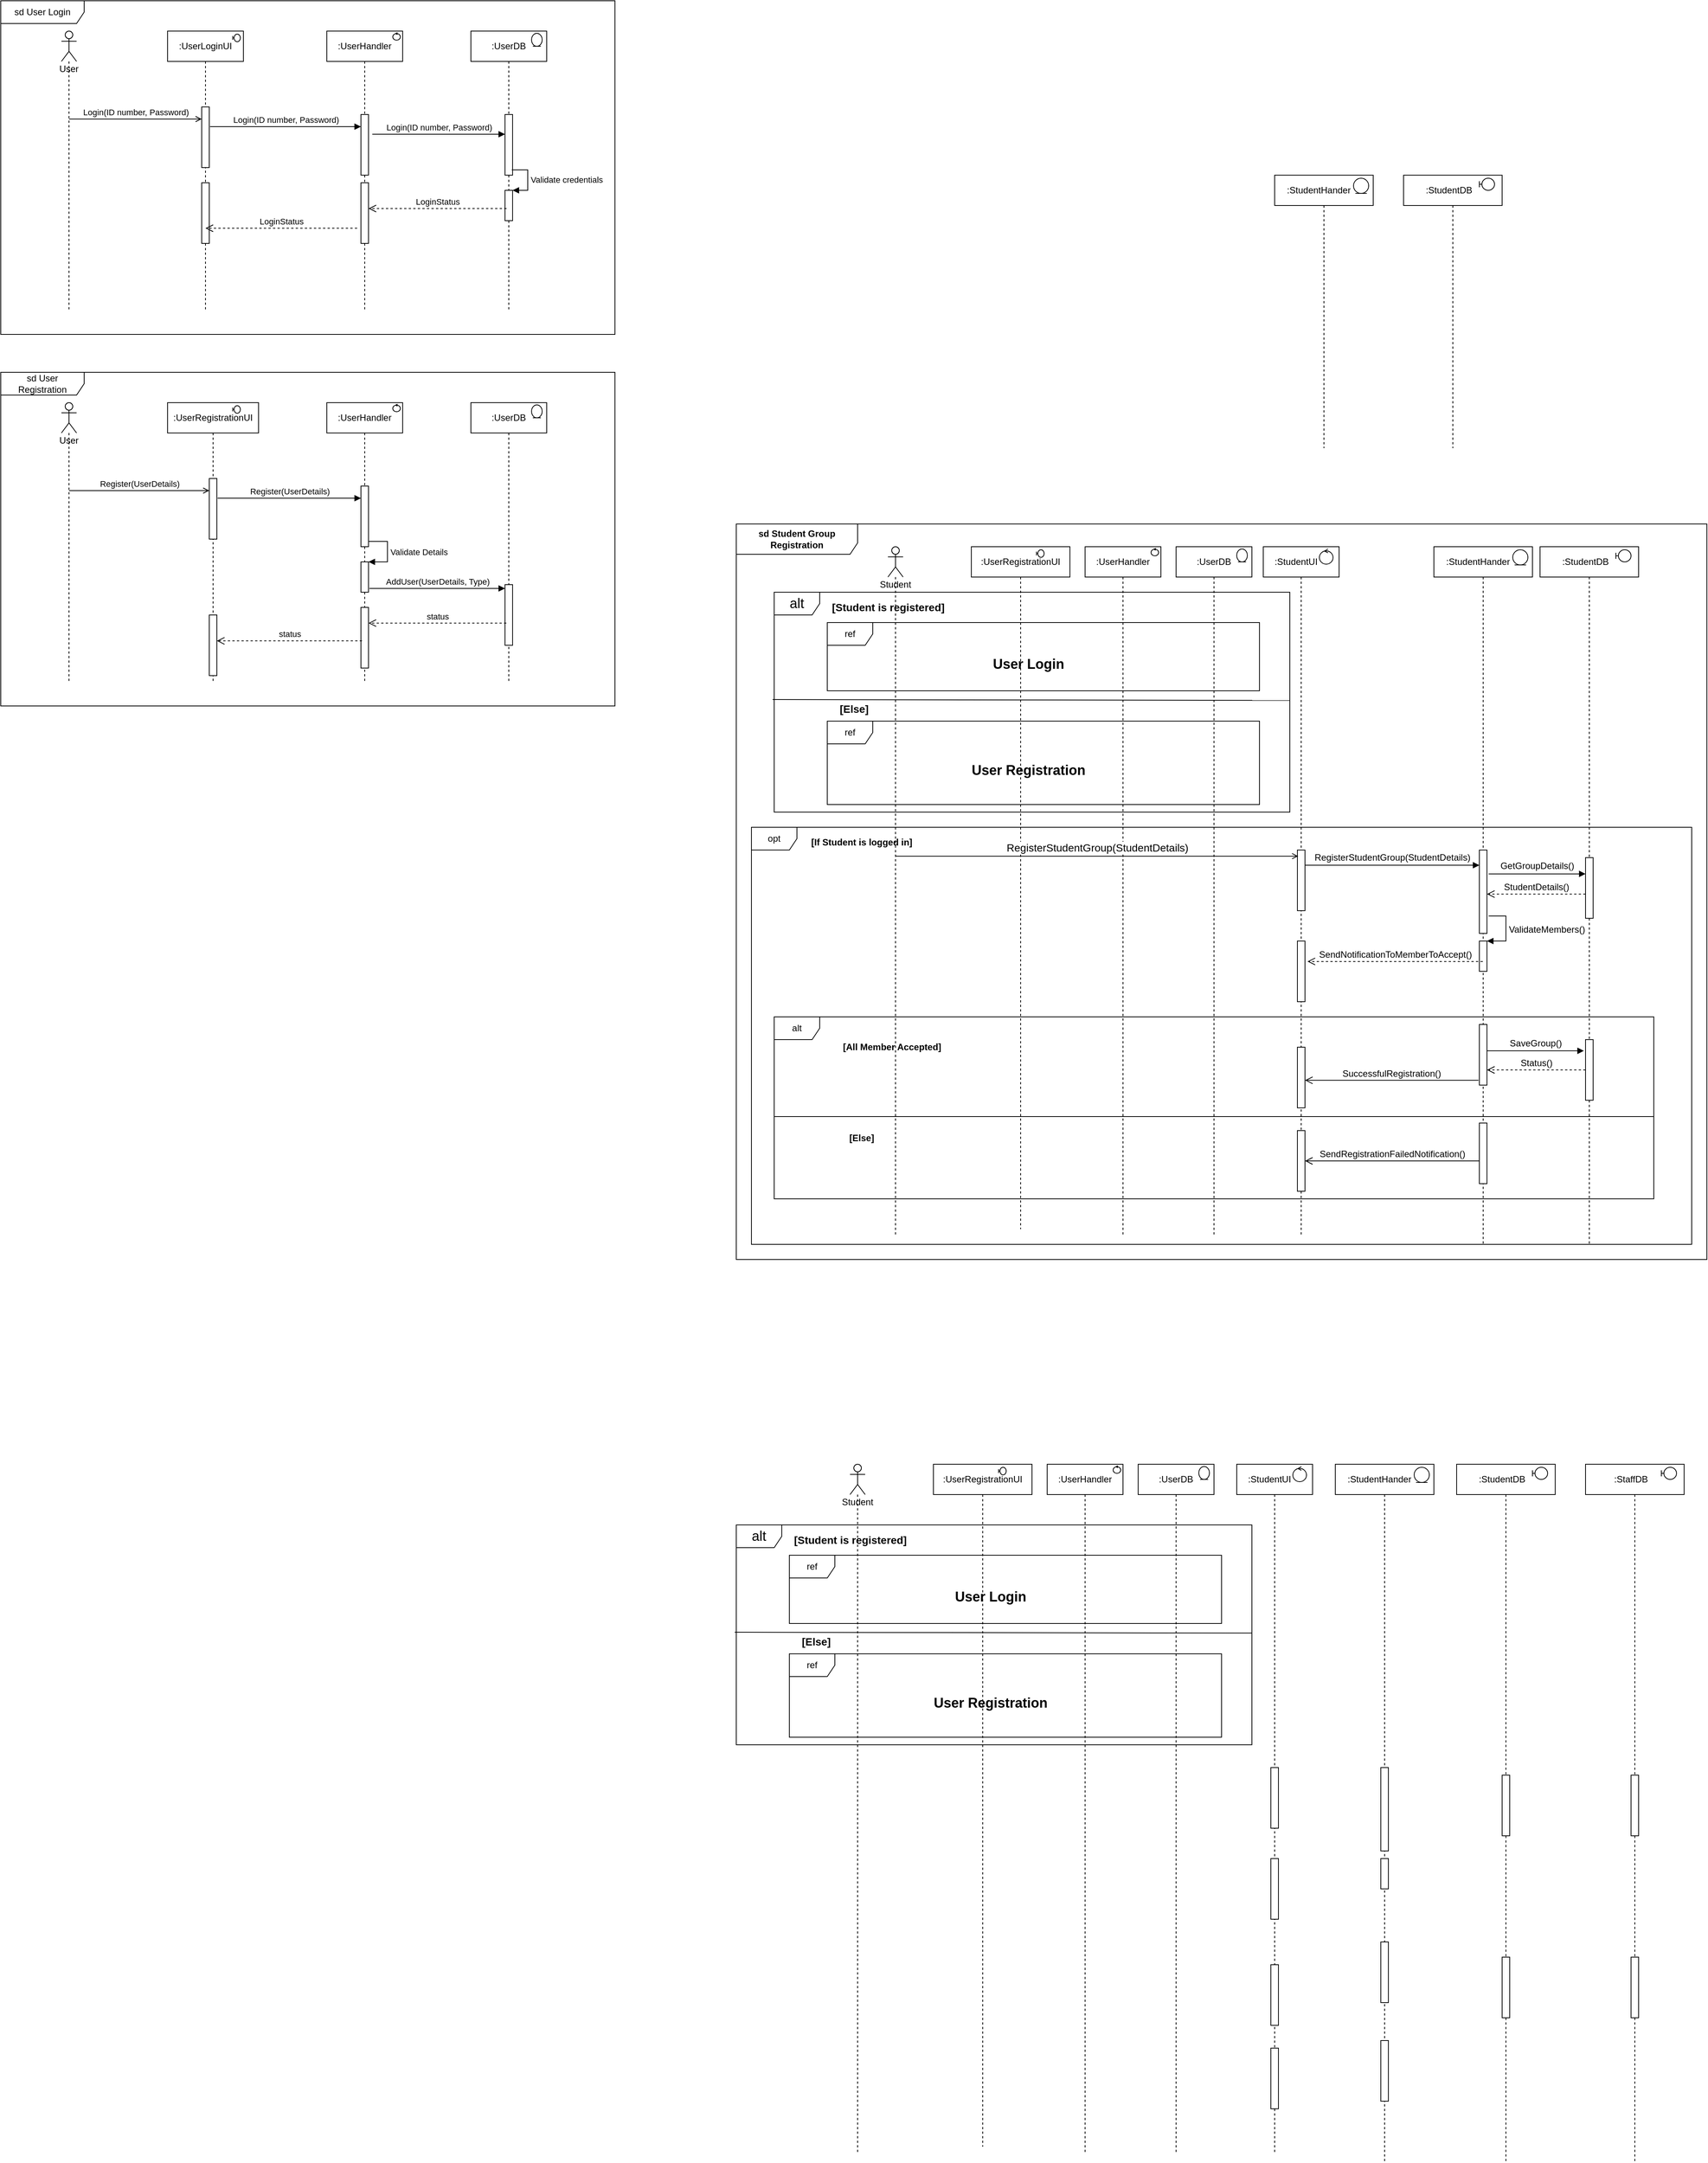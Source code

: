 <mxfile version="17.2.2" type="github">
  <diagram id="UXJ5FvUGoYxB-GUw2wmO" name="Page-1">
    <mxGraphModel dx="3888" dy="2337" grid="1" gridSize="10" guides="1" tooltips="1" connect="1" arrows="1" fold="1" page="1" pageScale="1" pageWidth="850" pageHeight="1100" math="0" shadow="0">
      <root>
        <mxCell id="0" />
        <mxCell id="1" parent="0" />
        <mxCell id="XORutTJ8tZkYRz8rHYH7-158" value="sd Student Group Registration" style="shape=umlFrame;whiteSpace=wrap;html=1;fontSize=12;width=160;height=40;fontStyle=1" vertex="1" parent="1">
          <mxGeometry x="-320" y="580" width="1280" height="970" as="geometry" />
        </mxCell>
        <mxCell id="XORutTJ8tZkYRz8rHYH7-241" value="opt" style="shape=umlFrame;whiteSpace=wrap;html=1;fontSize=12;" vertex="1" parent="1">
          <mxGeometry x="-300" y="980" width="1240" height="550" as="geometry" />
        </mxCell>
        <mxCell id="XORutTJ8tZkYRz8rHYH7-146" value="alt" style="shape=umlFrame;whiteSpace=wrap;html=1;fontSize=12;" vertex="1" parent="1">
          <mxGeometry x="-270" y="1230" width="1160" height="240" as="geometry" />
        </mxCell>
        <mxCell id="XORutTJ8tZkYRz8rHYH7-122" value="alt" style="shape=umlFrame;whiteSpace=wrap;html=1;fontSize=18;" vertex="1" parent="1">
          <mxGeometry x="-270" y="670" width="680" height="290" as="geometry" />
        </mxCell>
        <mxCell id="XORutTJ8tZkYRz8rHYH7-125" value="ref" style="shape=umlFrame;whiteSpace=wrap;html=1;" vertex="1" parent="1">
          <mxGeometry x="-200" y="840" width="570" height="110" as="geometry" />
        </mxCell>
        <mxCell id="XORutTJ8tZkYRz8rHYH7-120" value="ref" style="shape=umlFrame;whiteSpace=wrap;html=1;" vertex="1" parent="1">
          <mxGeometry x="-200" y="710" width="570" height="90" as="geometry" />
        </mxCell>
        <mxCell id="XORutTJ8tZkYRz8rHYH7-68" value="sd User Login" style="shape=umlFrame;whiteSpace=wrap;html=1;width=110;height=30;" vertex="1" parent="1">
          <mxGeometry x="-1290" y="-110" width="810" height="440" as="geometry" />
        </mxCell>
        <mxCell id="XORutTJ8tZkYRz8rHYH7-3" value=":StudentDB&amp;nbsp; &amp;nbsp;" style="shape=umlLifeline;perimeter=lifelinePerimeter;whiteSpace=wrap;html=1;container=1;collapsible=0;recursiveResize=0;outlineConnect=0;" vertex="1" parent="1">
          <mxGeometry x="560" y="120" width="130" height="360" as="geometry" />
        </mxCell>
        <mxCell id="XORutTJ8tZkYRz8rHYH7-97" value="" style="shape=umlBoundary;whiteSpace=wrap;html=1;" vertex="1" parent="XORutTJ8tZkYRz8rHYH7-3">
          <mxGeometry x="100" y="4" width="20" height="16" as="geometry" />
        </mxCell>
        <mxCell id="XORutTJ8tZkYRz8rHYH7-4" value=":StudentHander&amp;nbsp; &amp;nbsp;&amp;nbsp;" style="shape=umlLifeline;perimeter=lifelinePerimeter;whiteSpace=wrap;html=1;container=1;collapsible=0;recursiveResize=0;outlineConnect=0;" vertex="1" parent="1">
          <mxGeometry x="390" y="120" width="130" height="360" as="geometry" />
        </mxCell>
        <mxCell id="XORutTJ8tZkYRz8rHYH7-98" value="" style="ellipse;shape=umlEntity;whiteSpace=wrap;html=1;" vertex="1" parent="XORutTJ8tZkYRz8rHYH7-4">
          <mxGeometry x="104" y="4" width="20" height="20" as="geometry" />
        </mxCell>
        <mxCell id="XORutTJ8tZkYRz8rHYH7-5" value=":StudentUI&amp;nbsp; &amp;nbsp;&amp;nbsp;" style="shape=umlLifeline;perimeter=lifelinePerimeter;whiteSpace=wrap;html=1;container=1;collapsible=0;recursiveResize=0;outlineConnect=0;" vertex="1" parent="1">
          <mxGeometry x="375" y="610" width="100" height="910" as="geometry" />
        </mxCell>
        <mxCell id="XORutTJ8tZkYRz8rHYH7-99" value="" style="ellipse;shape=umlControl;whiteSpace=wrap;html=1;" vertex="1" parent="XORutTJ8tZkYRz8rHYH7-5">
          <mxGeometry x="74" y="3" width="18" height="20" as="geometry" />
        </mxCell>
        <mxCell id="XORutTJ8tZkYRz8rHYH7-106" value="" style="html=1;points=[];perimeter=orthogonalPerimeter;" vertex="1" parent="XORutTJ8tZkYRz8rHYH7-5">
          <mxGeometry x="45" y="400" width="10" height="80" as="geometry" />
        </mxCell>
        <mxCell id="XORutTJ8tZkYRz8rHYH7-144" value="" style="html=1;points=[];perimeter=orthogonalPerimeter;" vertex="1" parent="XORutTJ8tZkYRz8rHYH7-5">
          <mxGeometry x="45" y="520" width="10" height="80" as="geometry" />
        </mxCell>
        <mxCell id="XORutTJ8tZkYRz8rHYH7-150" value="" style="html=1;points=[];perimeter=orthogonalPerimeter;" vertex="1" parent="XORutTJ8tZkYRz8rHYH7-5">
          <mxGeometry x="45" y="660" width="10" height="80" as="geometry" />
        </mxCell>
        <mxCell id="XORutTJ8tZkYRz8rHYH7-157" value="" style="html=1;points=[];perimeter=orthogonalPerimeter;" vertex="1" parent="XORutTJ8tZkYRz8rHYH7-5">
          <mxGeometry x="45" y="770" width="10" height="80" as="geometry" />
        </mxCell>
        <mxCell id="XORutTJ8tZkYRz8rHYH7-7" value=":UserLoginUI" style="shape=umlLifeline;perimeter=lifelinePerimeter;whiteSpace=wrap;html=1;container=1;collapsible=0;recursiveResize=0;outlineConnect=0;" vertex="1" parent="1">
          <mxGeometry x="-1070" y="-70" width="100" height="370" as="geometry" />
        </mxCell>
        <mxCell id="XORutTJ8tZkYRz8rHYH7-11" value="" style="html=1;points=[];perimeter=orthogonalPerimeter;" vertex="1" parent="XORutTJ8tZkYRz8rHYH7-7">
          <mxGeometry x="45" y="100" width="10" height="80" as="geometry" />
        </mxCell>
        <mxCell id="XORutTJ8tZkYRz8rHYH7-67" value="" style="html=1;points=[];perimeter=orthogonalPerimeter;" vertex="1" parent="XORutTJ8tZkYRz8rHYH7-7">
          <mxGeometry x="45" y="200" width="10" height="80" as="geometry" />
        </mxCell>
        <mxCell id="XORutTJ8tZkYRz8rHYH7-69" value="" style="shape=umlBoundary;whiteSpace=wrap;html=1;" vertex="1" parent="XORutTJ8tZkYRz8rHYH7-7">
          <mxGeometry x="86" y="4" width="10" height="10" as="geometry" />
        </mxCell>
        <mxCell id="XORutTJ8tZkYRz8rHYH7-8" value=":UserHandler" style="shape=umlLifeline;perimeter=lifelinePerimeter;whiteSpace=wrap;html=1;container=1;collapsible=0;recursiveResize=0;outlineConnect=0;" vertex="1" parent="1">
          <mxGeometry x="-860" y="-70" width="100" height="370" as="geometry" />
        </mxCell>
        <mxCell id="XORutTJ8tZkYRz8rHYH7-13" value="" style="html=1;points=[];perimeter=orthogonalPerimeter;" vertex="1" parent="XORutTJ8tZkYRz8rHYH7-8">
          <mxGeometry x="45" y="110" width="10" height="80" as="geometry" />
        </mxCell>
        <mxCell id="XORutTJ8tZkYRz8rHYH7-19" value="" style="html=1;points=[];perimeter=orthogonalPerimeter;" vertex="1" parent="XORutTJ8tZkYRz8rHYH7-8">
          <mxGeometry x="45" y="200" width="10" height="80" as="geometry" />
        </mxCell>
        <mxCell id="XORutTJ8tZkYRz8rHYH7-71" value="" style="ellipse;shape=umlControl;whiteSpace=wrap;html=1;" vertex="1" parent="XORutTJ8tZkYRz8rHYH7-8">
          <mxGeometry x="87" y="2" width="10" height="10" as="geometry" />
        </mxCell>
        <mxCell id="XORutTJ8tZkYRz8rHYH7-9" value=":UserDB" style="shape=umlLifeline;perimeter=lifelinePerimeter;whiteSpace=wrap;html=1;container=1;collapsible=0;recursiveResize=0;outlineConnect=0;" vertex="1" parent="1">
          <mxGeometry x="-670" y="-70" width="100" height="370" as="geometry" />
        </mxCell>
        <mxCell id="XORutTJ8tZkYRz8rHYH7-15" value="" style="html=1;points=[];perimeter=orthogonalPerimeter;" vertex="1" parent="XORutTJ8tZkYRz8rHYH7-9">
          <mxGeometry x="45" y="110" width="10" height="80" as="geometry" />
        </mxCell>
        <mxCell id="XORutTJ8tZkYRz8rHYH7-17" value="" style="html=1;points=[];perimeter=orthogonalPerimeter;" vertex="1" parent="XORutTJ8tZkYRz8rHYH7-9">
          <mxGeometry x="45" y="210" width="10" height="40" as="geometry" />
        </mxCell>
        <mxCell id="XORutTJ8tZkYRz8rHYH7-18" value="Validate credentials" style="edgeStyle=orthogonalEdgeStyle;html=1;align=left;spacingLeft=2;endArrow=block;rounded=0;entryX=1;entryY=0;exitX=0.9;exitY=0.913;exitDx=0;exitDy=0;exitPerimeter=0;" edge="1" target="XORutTJ8tZkYRz8rHYH7-17" parent="XORutTJ8tZkYRz8rHYH7-9" source="XORutTJ8tZkYRz8rHYH7-15">
          <mxGeometry relative="1" as="geometry">
            <mxPoint x="45" y="210" as="sourcePoint" />
            <Array as="points">
              <mxPoint x="75" y="183" />
              <mxPoint x="75" y="210" />
            </Array>
          </mxGeometry>
        </mxCell>
        <mxCell id="XORutTJ8tZkYRz8rHYH7-70" value="" style="ellipse;shape=umlEntity;whiteSpace=wrap;html=1;" vertex="1" parent="XORutTJ8tZkYRz8rHYH7-9">
          <mxGeometry x="80" y="3" width="14" height="17" as="geometry" />
        </mxCell>
        <mxCell id="XORutTJ8tZkYRz8rHYH7-10" value="User" style="shape=umlLifeline;participant=umlActor;perimeter=lifelinePerimeter;whiteSpace=wrap;html=1;container=1;collapsible=0;recursiveResize=0;verticalAlign=top;spacingTop=36;outlineConnect=0;" vertex="1" parent="1">
          <mxGeometry x="-1210" y="-70" width="20" height="370" as="geometry" />
        </mxCell>
        <mxCell id="XORutTJ8tZkYRz8rHYH7-12" value="Login(ID number, Password)" style="html=1;verticalAlign=bottom;endArrow=open;rounded=0;entryX=0;entryY=0.2;entryDx=0;entryDy=0;entryPerimeter=0;endFill=0;" edge="1" parent="1" source="XORutTJ8tZkYRz8rHYH7-10" target="XORutTJ8tZkYRz8rHYH7-11">
          <mxGeometry width="80" relative="1" as="geometry">
            <mxPoint x="-710" y="200" as="sourcePoint" />
            <mxPoint x="-630" y="200" as="targetPoint" />
          </mxGeometry>
        </mxCell>
        <mxCell id="XORutTJ8tZkYRz8rHYH7-14" value="Login(ID number, Password)" style="html=1;verticalAlign=bottom;endArrow=block;rounded=0;exitX=1.1;exitY=0.325;exitDx=0;exitDy=0;exitPerimeter=0;" edge="1" parent="1" source="XORutTJ8tZkYRz8rHYH7-11" target="XORutTJ8tZkYRz8rHYH7-13">
          <mxGeometry width="80" relative="1" as="geometry">
            <mxPoint x="-1110" y="120" as="sourcePoint" />
            <mxPoint x="-1015" y="56" as="targetPoint" />
          </mxGeometry>
        </mxCell>
        <mxCell id="XORutTJ8tZkYRz8rHYH7-16" value="Login(ID number, Password)" style="html=1;verticalAlign=bottom;endArrow=block;rounded=0;entryX=0;entryY=0.325;entryDx=0;entryDy=0;entryPerimeter=0;" edge="1" parent="1" target="XORutTJ8tZkYRz8rHYH7-15">
          <mxGeometry width="80" relative="1" as="geometry">
            <mxPoint x="-800" y="66" as="sourcePoint" />
            <mxPoint x="-805" y="66" as="targetPoint" />
          </mxGeometry>
        </mxCell>
        <mxCell id="XORutTJ8tZkYRz8rHYH7-21" value="LoginStatus" style="html=1;verticalAlign=bottom;endArrow=open;dashed=1;endSize=8;rounded=0;exitX=0.2;exitY=0.6;exitDx=0;exitDy=0;exitPerimeter=0;" edge="1" parent="1" source="XORutTJ8tZkYRz8rHYH7-17" target="XORutTJ8tZkYRz8rHYH7-19">
          <mxGeometry relative="1" as="geometry">
            <mxPoint x="-630" y="200" as="sourcePoint" />
            <mxPoint x="-810" y="150" as="targetPoint" />
          </mxGeometry>
        </mxCell>
        <mxCell id="XORutTJ8tZkYRz8rHYH7-66" value="LoginStatus" style="html=1;verticalAlign=bottom;endArrow=open;dashed=1;endSize=8;rounded=0;exitX=-0.5;exitY=0.75;exitDx=0;exitDy=0;exitPerimeter=0;" edge="1" parent="1" source="XORutTJ8tZkYRz8rHYH7-19">
          <mxGeometry relative="1" as="geometry">
            <mxPoint x="-613" y="174" as="sourcePoint" />
            <mxPoint x="-1020" y="190" as="targetPoint" />
          </mxGeometry>
        </mxCell>
        <mxCell id="XORutTJ8tZkYRz8rHYH7-72" value="sd User Registration" style="shape=umlFrame;whiteSpace=wrap;html=1;width=110;height=30;" vertex="1" parent="1">
          <mxGeometry x="-1290" y="380" width="810" height="440" as="geometry" />
        </mxCell>
        <mxCell id="XORutTJ8tZkYRz8rHYH7-73" value=":UserRegistrationUI" style="shape=umlLifeline;perimeter=lifelinePerimeter;whiteSpace=wrap;html=1;container=1;collapsible=0;recursiveResize=0;outlineConnect=0;" vertex="1" parent="1">
          <mxGeometry x="-1070" y="420" width="120" height="370" as="geometry" />
        </mxCell>
        <mxCell id="XORutTJ8tZkYRz8rHYH7-74" value="" style="html=1;points=[];perimeter=orthogonalPerimeter;" vertex="1" parent="XORutTJ8tZkYRz8rHYH7-73">
          <mxGeometry x="55" y="100" width="10" height="80" as="geometry" />
        </mxCell>
        <mxCell id="XORutTJ8tZkYRz8rHYH7-76" value="" style="shape=umlBoundary;whiteSpace=wrap;html=1;" vertex="1" parent="XORutTJ8tZkYRz8rHYH7-73">
          <mxGeometry x="86" y="4" width="10" height="10" as="geometry" />
        </mxCell>
        <mxCell id="XORutTJ8tZkYRz8rHYH7-94" value="" style="html=1;points=[];perimeter=orthogonalPerimeter;" vertex="1" parent="XORutTJ8tZkYRz8rHYH7-73">
          <mxGeometry x="55" y="280" width="10" height="80" as="geometry" />
        </mxCell>
        <mxCell id="XORutTJ8tZkYRz8rHYH7-77" value=":UserHandler" style="shape=umlLifeline;perimeter=lifelinePerimeter;whiteSpace=wrap;html=1;container=1;collapsible=0;recursiveResize=0;outlineConnect=0;" vertex="1" parent="1">
          <mxGeometry x="-860" y="420" width="100" height="370" as="geometry" />
        </mxCell>
        <mxCell id="XORutTJ8tZkYRz8rHYH7-78" value="" style="html=1;points=[];perimeter=orthogonalPerimeter;" vertex="1" parent="XORutTJ8tZkYRz8rHYH7-77">
          <mxGeometry x="45" y="110" width="10" height="80" as="geometry" />
        </mxCell>
        <mxCell id="XORutTJ8tZkYRz8rHYH7-80" value="" style="ellipse;shape=umlControl;whiteSpace=wrap;html=1;" vertex="1" parent="XORutTJ8tZkYRz8rHYH7-77">
          <mxGeometry x="87" y="2" width="10" height="10" as="geometry" />
        </mxCell>
        <mxCell id="XORutTJ8tZkYRz8rHYH7-83" value="" style="html=1;points=[];perimeter=orthogonalPerimeter;" vertex="1" parent="XORutTJ8tZkYRz8rHYH7-77">
          <mxGeometry x="45" y="210" width="10" height="40" as="geometry" />
        </mxCell>
        <mxCell id="XORutTJ8tZkYRz8rHYH7-84" value="Validate Details" style="edgeStyle=orthogonalEdgeStyle;html=1;align=left;spacingLeft=2;endArrow=block;rounded=0;entryX=1;entryY=0;" edge="1" parent="XORutTJ8tZkYRz8rHYH7-77" source="XORutTJ8tZkYRz8rHYH7-78" target="XORutTJ8tZkYRz8rHYH7-83">
          <mxGeometry relative="1" as="geometry">
            <mxPoint x="235" y="210" as="sourcePoint" />
            <Array as="points">
              <mxPoint x="80" y="183" />
              <mxPoint x="80" y="210" />
            </Array>
          </mxGeometry>
        </mxCell>
        <mxCell id="XORutTJ8tZkYRz8rHYH7-75" value="" style="html=1;points=[];perimeter=orthogonalPerimeter;" vertex="1" parent="XORutTJ8tZkYRz8rHYH7-77">
          <mxGeometry x="45" y="270" width="10" height="80" as="geometry" />
        </mxCell>
        <mxCell id="XORutTJ8tZkYRz8rHYH7-81" value=":UserDB" style="shape=umlLifeline;perimeter=lifelinePerimeter;whiteSpace=wrap;html=1;container=1;collapsible=0;recursiveResize=0;outlineConnect=0;" vertex="1" parent="1">
          <mxGeometry x="-670" y="420" width="100" height="370" as="geometry" />
        </mxCell>
        <mxCell id="XORutTJ8tZkYRz8rHYH7-82" value="" style="html=1;points=[];perimeter=orthogonalPerimeter;" vertex="1" parent="XORutTJ8tZkYRz8rHYH7-81">
          <mxGeometry x="45" y="240" width="10" height="80" as="geometry" />
        </mxCell>
        <mxCell id="XORutTJ8tZkYRz8rHYH7-85" value="" style="ellipse;shape=umlEntity;whiteSpace=wrap;html=1;" vertex="1" parent="XORutTJ8tZkYRz8rHYH7-81">
          <mxGeometry x="80" y="3" width="14" height="17" as="geometry" />
        </mxCell>
        <mxCell id="XORutTJ8tZkYRz8rHYH7-86" value="User" style="shape=umlLifeline;participant=umlActor;perimeter=lifelinePerimeter;whiteSpace=wrap;html=1;container=1;collapsible=0;recursiveResize=0;verticalAlign=top;spacingTop=36;outlineConnect=0;" vertex="1" parent="1">
          <mxGeometry x="-1210" y="420" width="20" height="370" as="geometry" />
        </mxCell>
        <mxCell id="XORutTJ8tZkYRz8rHYH7-87" value="Register(UserDetails)" style="html=1;verticalAlign=bottom;endArrow=open;rounded=0;entryX=0;entryY=0.2;entryDx=0;entryDy=0;entryPerimeter=0;endFill=0;" edge="1" source="XORutTJ8tZkYRz8rHYH7-86" target="XORutTJ8tZkYRz8rHYH7-74" parent="1">
          <mxGeometry width="80" relative="1" as="geometry">
            <mxPoint x="-710" y="690" as="sourcePoint" />
            <mxPoint x="-630" y="690" as="targetPoint" />
          </mxGeometry>
        </mxCell>
        <mxCell id="XORutTJ8tZkYRz8rHYH7-88" value="Register(UserDetails)" style="html=1;verticalAlign=bottom;endArrow=block;rounded=0;exitX=1.1;exitY=0.325;exitDx=0;exitDy=0;exitPerimeter=0;" edge="1" source="XORutTJ8tZkYRz8rHYH7-74" target="XORutTJ8tZkYRz8rHYH7-78" parent="1">
          <mxGeometry width="80" relative="1" as="geometry">
            <mxPoint x="-1110" y="610" as="sourcePoint" />
            <mxPoint x="-1015" y="546" as="targetPoint" />
          </mxGeometry>
        </mxCell>
        <mxCell id="XORutTJ8tZkYRz8rHYH7-93" value="AddUser(UserDetails, Type)" style="html=1;verticalAlign=bottom;endArrow=block;rounded=0;exitX=1.114;exitY=0.875;exitDx=0;exitDy=0;exitPerimeter=0;" edge="1" parent="1" source="XORutTJ8tZkYRz8rHYH7-83" target="XORutTJ8tZkYRz8rHYH7-82">
          <mxGeometry width="80" relative="1" as="geometry">
            <mxPoint x="-994" y="556" as="sourcePoint" />
            <mxPoint x="-805" y="556" as="targetPoint" />
          </mxGeometry>
        </mxCell>
        <mxCell id="XORutTJ8tZkYRz8rHYH7-95" value="status" style="html=1;verticalAlign=bottom;endArrow=open;dashed=1;endSize=8;rounded=0;exitX=0.171;exitY=0.634;exitDx=0;exitDy=0;exitPerimeter=0;" edge="1" parent="1" source="XORutTJ8tZkYRz8rHYH7-82" target="XORutTJ8tZkYRz8rHYH7-75">
          <mxGeometry relative="1" as="geometry">
            <mxPoint x="-830" y="650" as="sourcePoint" />
            <mxPoint x="-910" y="650" as="targetPoint" />
          </mxGeometry>
        </mxCell>
        <mxCell id="XORutTJ8tZkYRz8rHYH7-96" value="status" style="html=1;verticalAlign=bottom;endArrow=open;dashed=1;endSize=8;rounded=0;exitX=0.143;exitY=0.552;exitDx=0;exitDy=0;exitPerimeter=0;" edge="1" parent="1" source="XORutTJ8tZkYRz8rHYH7-75" target="XORutTJ8tZkYRz8rHYH7-94">
          <mxGeometry relative="1" as="geometry">
            <mxPoint x="-613.29" y="720.72" as="sourcePoint" />
            <mxPoint x="-795" y="720.72" as="targetPoint" />
          </mxGeometry>
        </mxCell>
        <mxCell id="XORutTJ8tZkYRz8rHYH7-101" value="Student" style="shape=umlLifeline;participant=umlActor;perimeter=lifelinePerimeter;whiteSpace=wrap;html=1;container=1;collapsible=0;recursiveResize=0;verticalAlign=top;spacingTop=36;outlineConnect=0;" vertex="1" parent="1">
          <mxGeometry x="-120" y="610" width="20" height="910" as="geometry" />
        </mxCell>
        <mxCell id="XORutTJ8tZkYRz8rHYH7-102" value=":StudentHander&amp;nbsp; &amp;nbsp;&amp;nbsp;" style="shape=umlLifeline;perimeter=lifelinePerimeter;whiteSpace=wrap;html=1;container=1;collapsible=0;recursiveResize=0;outlineConnect=0;" vertex="1" parent="1">
          <mxGeometry x="600" y="610" width="130" height="920" as="geometry" />
        </mxCell>
        <mxCell id="XORutTJ8tZkYRz8rHYH7-103" value="" style="ellipse;shape=umlEntity;whiteSpace=wrap;html=1;" vertex="1" parent="XORutTJ8tZkYRz8rHYH7-102">
          <mxGeometry x="104" y="4" width="20" height="20" as="geometry" />
        </mxCell>
        <mxCell id="XORutTJ8tZkYRz8rHYH7-132" value="" style="html=1;points=[];perimeter=orthogonalPerimeter;" vertex="1" parent="XORutTJ8tZkYRz8rHYH7-102">
          <mxGeometry x="60" y="400" width="10" height="110" as="geometry" />
        </mxCell>
        <mxCell id="XORutTJ8tZkYRz8rHYH7-140" value="" style="html=1;points=[];perimeter=orthogonalPerimeter;fontSize=12;" vertex="1" parent="XORutTJ8tZkYRz8rHYH7-102">
          <mxGeometry x="60" y="520" width="10" height="40" as="geometry" />
        </mxCell>
        <mxCell id="XORutTJ8tZkYRz8rHYH7-141" value="ValidateMembers()" style="edgeStyle=orthogonalEdgeStyle;html=1;align=left;spacingLeft=2;endArrow=block;rounded=0;entryX=1;entryY=0;fontSize=12;exitX=1.222;exitY=0.791;exitDx=0;exitDy=0;exitPerimeter=0;" edge="1" target="XORutTJ8tZkYRz8rHYH7-140" parent="XORutTJ8tZkYRz8rHYH7-102" source="XORutTJ8tZkYRz8rHYH7-132">
          <mxGeometry relative="1" as="geometry">
            <mxPoint x="65" y="500" as="sourcePoint" />
            <Array as="points">
              <mxPoint x="95" y="487" />
              <mxPoint x="95" y="520" />
            </Array>
          </mxGeometry>
        </mxCell>
        <mxCell id="XORutTJ8tZkYRz8rHYH7-151" value="" style="html=1;points=[];perimeter=orthogonalPerimeter;" vertex="1" parent="XORutTJ8tZkYRz8rHYH7-102">
          <mxGeometry x="60" y="630" width="10" height="80" as="geometry" />
        </mxCell>
        <mxCell id="XORutTJ8tZkYRz8rHYH7-155" value="" style="html=1;points=[];perimeter=orthogonalPerimeter;" vertex="1" parent="XORutTJ8tZkYRz8rHYH7-102">
          <mxGeometry x="60" y="760" width="10" height="80" as="geometry" />
        </mxCell>
        <mxCell id="XORutTJ8tZkYRz8rHYH7-104" value=":StudentDB&amp;nbsp; &amp;nbsp;" style="shape=umlLifeline;perimeter=lifelinePerimeter;whiteSpace=wrap;html=1;container=1;collapsible=0;recursiveResize=0;outlineConnect=0;" vertex="1" parent="1">
          <mxGeometry x="740" y="610" width="130" height="920" as="geometry" />
        </mxCell>
        <mxCell id="XORutTJ8tZkYRz8rHYH7-105" value="" style="shape=umlBoundary;whiteSpace=wrap;html=1;" vertex="1" parent="XORutTJ8tZkYRz8rHYH7-104">
          <mxGeometry x="100" y="4" width="20" height="16" as="geometry" />
        </mxCell>
        <mxCell id="XORutTJ8tZkYRz8rHYH7-134" value="" style="html=1;points=[];perimeter=orthogonalPerimeter;" vertex="1" parent="XORutTJ8tZkYRz8rHYH7-104">
          <mxGeometry x="60" y="410" width="10" height="80" as="geometry" />
        </mxCell>
        <mxCell id="XORutTJ8tZkYRz8rHYH7-142" value="" style="html=1;points=[];perimeter=orthogonalPerimeter;" vertex="1" parent="XORutTJ8tZkYRz8rHYH7-104">
          <mxGeometry x="60" y="650" width="10" height="80" as="geometry" />
        </mxCell>
        <mxCell id="XORutTJ8tZkYRz8rHYH7-107" value=":UserRegistrationUI" style="shape=umlLifeline;perimeter=lifelinePerimeter;whiteSpace=wrap;html=1;container=1;collapsible=0;recursiveResize=0;outlineConnect=0;" vertex="1" parent="1">
          <mxGeometry x="-10" y="610" width="130" height="900" as="geometry" />
        </mxCell>
        <mxCell id="XORutTJ8tZkYRz8rHYH7-109" value="" style="shape=umlBoundary;whiteSpace=wrap;html=1;" vertex="1" parent="XORutTJ8tZkYRz8rHYH7-107">
          <mxGeometry x="86" y="4" width="10" height="10" as="geometry" />
        </mxCell>
        <mxCell id="XORutTJ8tZkYRz8rHYH7-121" value="User Login" style="text;html=1;align=center;verticalAlign=middle;resizable=0;points=[];autosize=1;strokeColor=none;fillColor=none;fontSize=18;fontStyle=1" vertex="1" parent="XORutTJ8tZkYRz8rHYH7-107">
          <mxGeometry x="20" y="140" width="110" height="30" as="geometry" />
        </mxCell>
        <mxCell id="XORutTJ8tZkYRz8rHYH7-126" value="User Registration" style="text;html=1;align=center;verticalAlign=middle;resizable=0;points=[];autosize=1;strokeColor=none;fillColor=none;fontSize=18;fontStyle=1" vertex="1" parent="XORutTJ8tZkYRz8rHYH7-107">
          <mxGeometry x="-10" y="280" width="170" height="30" as="geometry" />
        </mxCell>
        <mxCell id="XORutTJ8tZkYRz8rHYH7-232" value="User Login" style="text;html=1;align=center;verticalAlign=middle;resizable=0;points=[];autosize=1;strokeColor=none;fillColor=none;fontSize=18;fontStyle=1" vertex="1" parent="XORutTJ8tZkYRz8rHYH7-107">
          <mxGeometry x="-30" y="1370" width="110" height="30" as="geometry" />
        </mxCell>
        <mxCell id="XORutTJ8tZkYRz8rHYH7-233" value="User Registration" style="text;html=1;align=center;verticalAlign=middle;resizable=0;points=[];autosize=1;strokeColor=none;fillColor=none;fontSize=18;fontStyle=1" vertex="1" parent="XORutTJ8tZkYRz8rHYH7-107">
          <mxGeometry x="-60" y="1510" width="170" height="30" as="geometry" />
        </mxCell>
        <mxCell id="XORutTJ8tZkYRz8rHYH7-111" value=":UserHandler" style="shape=umlLifeline;perimeter=lifelinePerimeter;whiteSpace=wrap;html=1;container=1;collapsible=0;recursiveResize=0;outlineConnect=0;" vertex="1" parent="1">
          <mxGeometry x="140" y="610" width="100" height="910" as="geometry" />
        </mxCell>
        <mxCell id="XORutTJ8tZkYRz8rHYH7-113" value="" style="ellipse;shape=umlControl;whiteSpace=wrap;html=1;" vertex="1" parent="XORutTJ8tZkYRz8rHYH7-111">
          <mxGeometry x="87" y="2" width="10" height="10" as="geometry" />
        </mxCell>
        <mxCell id="XORutTJ8tZkYRz8rHYH7-117" value=":UserDB" style="shape=umlLifeline;perimeter=lifelinePerimeter;whiteSpace=wrap;html=1;container=1;collapsible=0;recursiveResize=0;outlineConnect=0;" vertex="1" parent="1">
          <mxGeometry x="260" y="610" width="100" height="910" as="geometry" />
        </mxCell>
        <mxCell id="XORutTJ8tZkYRz8rHYH7-119" value="" style="ellipse;shape=umlEntity;whiteSpace=wrap;html=1;" vertex="1" parent="XORutTJ8tZkYRz8rHYH7-117">
          <mxGeometry x="80" y="3" width="14" height="17" as="geometry" />
        </mxCell>
        <mxCell id="XORutTJ8tZkYRz8rHYH7-124" value="[Student is registered]" style="text;html=1;align=center;verticalAlign=middle;resizable=0;points=[];autosize=1;strokeColor=none;fillColor=none;fontSize=14;fontStyle=1" vertex="1" parent="1">
          <mxGeometry x="-200" y="680" width="160" height="20" as="geometry" />
        </mxCell>
        <mxCell id="XORutTJ8tZkYRz8rHYH7-127" value="[Else]" style="text;html=1;align=center;verticalAlign=middle;resizable=0;points=[];autosize=1;strokeColor=none;fillColor=none;fontSize=14;fontStyle=1" vertex="1" parent="1">
          <mxGeometry x="-190" y="814" width="50" height="20" as="geometry" />
        </mxCell>
        <mxCell id="XORutTJ8tZkYRz8rHYH7-128" value="" style="endArrow=none;html=1;rounded=0;fontSize=14;exitX=-0.003;exitY=0.488;exitDx=0;exitDy=0;exitPerimeter=0;entryX=1;entryY=0.492;entryDx=0;entryDy=0;entryPerimeter=0;" edge="1" parent="1" source="XORutTJ8tZkYRz8rHYH7-122" target="XORutTJ8tZkYRz8rHYH7-122">
          <mxGeometry width="50" height="50" relative="1" as="geometry">
            <mxPoint x="140" y="840" as="sourcePoint" />
            <mxPoint x="190" y="790" as="targetPoint" />
          </mxGeometry>
        </mxCell>
        <mxCell id="XORutTJ8tZkYRz8rHYH7-131" value="RegisterStudentGroup(StudentDetails)" style="html=1;verticalAlign=bottom;endArrow=open;rounded=0;fontSize=14;entryX=0.111;entryY=0.101;entryDx=0;entryDy=0;entryPerimeter=0;endFill=0;" edge="1" parent="1" source="XORutTJ8tZkYRz8rHYH7-101" target="XORutTJ8tZkYRz8rHYH7-106">
          <mxGeometry width="80" relative="1" as="geometry">
            <mxPoint x="120" y="930" as="sourcePoint" />
            <mxPoint x="200" y="930" as="targetPoint" />
          </mxGeometry>
        </mxCell>
        <mxCell id="XORutTJ8tZkYRz8rHYH7-133" value="&lt;font style=&quot;font-size: 12px&quot;&gt;RegisterStudentGroup(StudentDetails)&lt;/font&gt;" style="html=1;verticalAlign=bottom;endArrow=block;rounded=0;fontSize=14;" edge="1" parent="1" source="XORutTJ8tZkYRz8rHYH7-106">
          <mxGeometry width="80" relative="1" as="geometry">
            <mxPoint x="120" y="930" as="sourcePoint" />
            <mxPoint x="660" y="1030" as="targetPoint" />
          </mxGeometry>
        </mxCell>
        <mxCell id="XORutTJ8tZkYRz8rHYH7-136" value="&lt;font style=&quot;font-size: 12px&quot;&gt;GetGroupDetails()&lt;/font&gt;" style="html=1;verticalAlign=bottom;endArrow=block;rounded=0;fontSize=14;exitX=1.222;exitY=0.286;exitDx=0;exitDy=0;exitPerimeter=0;" edge="1" parent="1" source="XORutTJ8tZkYRz8rHYH7-132" target="XORutTJ8tZkYRz8rHYH7-134">
          <mxGeometry width="80" relative="1" as="geometry">
            <mxPoint x="440" y="1045.92" as="sourcePoint" />
            <mxPoint x="670" y="1045.92" as="targetPoint" />
          </mxGeometry>
        </mxCell>
        <mxCell id="XORutTJ8tZkYRz8rHYH7-139" value="StudentDetails()" style="html=1;verticalAlign=bottom;endArrow=open;dashed=1;endSize=8;rounded=0;fontSize=12;entryX=1;entryY=0.528;entryDx=0;entryDy=0;entryPerimeter=0;" edge="1" parent="1" source="XORutTJ8tZkYRz8rHYH7-134" target="XORutTJ8tZkYRz8rHYH7-132">
          <mxGeometry relative="1" as="geometry">
            <mxPoint x="310" y="1040" as="sourcePoint" />
            <mxPoint x="230" y="1040" as="targetPoint" />
          </mxGeometry>
        </mxCell>
        <mxCell id="XORutTJ8tZkYRz8rHYH7-145" value="SendNotificationToMemberToAccept()" style="html=1;verticalAlign=bottom;endArrow=open;dashed=1;endSize=8;rounded=0;fontSize=12;entryX=1.333;entryY=0.337;entryDx=0;entryDy=0;entryPerimeter=0;" edge="1" parent="1" source="XORutTJ8tZkYRz8rHYH7-102" target="XORutTJ8tZkYRz8rHYH7-144">
          <mxGeometry relative="1" as="geometry">
            <mxPoint x="810" y="1078.08" as="sourcePoint" />
            <mxPoint x="680" y="1078.08" as="targetPoint" />
          </mxGeometry>
        </mxCell>
        <mxCell id="XORutTJ8tZkYRz8rHYH7-147" value="[All Member Accepted]" style="text;html=1;align=center;verticalAlign=middle;resizable=0;points=[];autosize=1;strokeColor=none;fillColor=none;fontSize=12;fontStyle=1" vertex="1" parent="1">
          <mxGeometry x="-190" y="1260" width="150" height="20" as="geometry" />
        </mxCell>
        <mxCell id="XORutTJ8tZkYRz8rHYH7-148" value="[Else]" style="text;html=1;align=center;verticalAlign=middle;resizable=0;points=[];autosize=1;strokeColor=none;fillColor=none;fontSize=12;fontStyle=1" vertex="1" parent="1">
          <mxGeometry x="-180" y="1380" width="50" height="20" as="geometry" />
        </mxCell>
        <mxCell id="XORutTJ8tZkYRz8rHYH7-149" value="" style="endArrow=none;html=1;rounded=0;fontSize=12;exitX=0;exitY=0.548;exitDx=0;exitDy=0;exitPerimeter=0;entryX=1;entryY=0.548;entryDx=0;entryDy=0;entryPerimeter=0;" edge="1" parent="1" source="XORutTJ8tZkYRz8rHYH7-146" target="XORutTJ8tZkYRz8rHYH7-146">
          <mxGeometry width="50" height="50" relative="1" as="geometry">
            <mxPoint x="250" y="1170" as="sourcePoint" />
            <mxPoint x="300" y="1120" as="targetPoint" />
          </mxGeometry>
        </mxCell>
        <mxCell id="XORutTJ8tZkYRz8rHYH7-152" value="&lt;font style=&quot;font-size: 12px&quot;&gt;SaveGroup()&lt;/font&gt;" style="html=1;verticalAlign=bottom;endArrow=block;rounded=0;fontSize=14;entryX=-0.222;entryY=0.185;entryDx=0;entryDy=0;entryPerimeter=0;" edge="1" parent="1" source="XORutTJ8tZkYRz8rHYH7-151" target="XORutTJ8tZkYRz8rHYH7-142">
          <mxGeometry width="80" relative="1" as="geometry">
            <mxPoint x="682.22" y="1051.46" as="sourcePoint" />
            <mxPoint x="810" y="1051.46" as="targetPoint" />
          </mxGeometry>
        </mxCell>
        <mxCell id="XORutTJ8tZkYRz8rHYH7-153" value="Status()" style="html=1;verticalAlign=bottom;endArrow=open;dashed=1;endSize=8;rounded=0;fontSize=12;" edge="1" parent="1" source="XORutTJ8tZkYRz8rHYH7-142" target="XORutTJ8tZkYRz8rHYH7-151">
          <mxGeometry relative="1" as="geometry">
            <mxPoint x="810" y="1078.08" as="sourcePoint" />
            <mxPoint x="680" y="1078.08" as="targetPoint" />
          </mxGeometry>
        </mxCell>
        <mxCell id="XORutTJ8tZkYRz8rHYH7-154" value="SuccessfulRegistration()" style="html=1;verticalAlign=bottom;endArrow=open;endSize=8;rounded=0;fontSize=12;exitX=-0.111;exitY=0.921;exitDx=0;exitDy=0;exitPerimeter=0;" edge="1" parent="1" source="XORutTJ8tZkYRz8rHYH7-151" target="XORutTJ8tZkYRz8rHYH7-150">
          <mxGeometry relative="1" as="geometry">
            <mxPoint x="810" y="1310" as="sourcePoint" />
            <mxPoint x="680" y="1310" as="targetPoint" />
          </mxGeometry>
        </mxCell>
        <mxCell id="XORutTJ8tZkYRz8rHYH7-156" value="SendRegistrationFailedNotification()" style="html=1;verticalAlign=bottom;endArrow=open;endSize=8;rounded=0;fontSize=12;entryX=1;entryY=0.5;entryDx=0;entryDy=0;entryPerimeter=0;" edge="1" parent="1" source="XORutTJ8tZkYRz8rHYH7-155" target="XORutTJ8tZkYRz8rHYH7-157">
          <mxGeometry relative="1" as="geometry">
            <mxPoint x="648.89" y="1400.0" as="sourcePoint" />
            <mxPoint x="470" y="1400" as="targetPoint" />
          </mxGeometry>
        </mxCell>
        <mxCell id="XORutTJ8tZkYRz8rHYH7-193" value=":StudentUI&amp;nbsp; &amp;nbsp;&amp;nbsp;" style="shape=umlLifeline;perimeter=lifelinePerimeter;whiteSpace=wrap;html=1;container=1;collapsible=0;recursiveResize=0;outlineConnect=0;" vertex="1" parent="1">
          <mxGeometry x="340" y="1820" width="100" height="910" as="geometry" />
        </mxCell>
        <mxCell id="XORutTJ8tZkYRz8rHYH7-194" value="" style="ellipse;shape=umlControl;whiteSpace=wrap;html=1;" vertex="1" parent="XORutTJ8tZkYRz8rHYH7-193">
          <mxGeometry x="74" y="3" width="18" height="20" as="geometry" />
        </mxCell>
        <mxCell id="XORutTJ8tZkYRz8rHYH7-195" value="" style="html=1;points=[];perimeter=orthogonalPerimeter;" vertex="1" parent="XORutTJ8tZkYRz8rHYH7-193">
          <mxGeometry x="45" y="400" width="10" height="80" as="geometry" />
        </mxCell>
        <mxCell id="XORutTJ8tZkYRz8rHYH7-196" value="" style="html=1;points=[];perimeter=orthogonalPerimeter;" vertex="1" parent="XORutTJ8tZkYRz8rHYH7-193">
          <mxGeometry x="45" y="520" width="10" height="80" as="geometry" />
        </mxCell>
        <mxCell id="XORutTJ8tZkYRz8rHYH7-197" value="" style="html=1;points=[];perimeter=orthogonalPerimeter;" vertex="1" parent="XORutTJ8tZkYRz8rHYH7-193">
          <mxGeometry x="45" y="660" width="10" height="80" as="geometry" />
        </mxCell>
        <mxCell id="XORutTJ8tZkYRz8rHYH7-198" value="" style="html=1;points=[];perimeter=orthogonalPerimeter;" vertex="1" parent="XORutTJ8tZkYRz8rHYH7-193">
          <mxGeometry x="45" y="770" width="10" height="80" as="geometry" />
        </mxCell>
        <mxCell id="XORutTJ8tZkYRz8rHYH7-199" value="Student" style="shape=umlLifeline;participant=umlActor;perimeter=lifelinePerimeter;whiteSpace=wrap;html=1;container=1;collapsible=0;recursiveResize=0;verticalAlign=top;spacingTop=36;outlineConnect=0;" vertex="1" parent="1">
          <mxGeometry x="-170" y="1820" width="20" height="910" as="geometry" />
        </mxCell>
        <mxCell id="XORutTJ8tZkYRz8rHYH7-200" value=":StudentHander&amp;nbsp; &amp;nbsp;&amp;nbsp;" style="shape=umlLifeline;perimeter=lifelinePerimeter;whiteSpace=wrap;html=1;container=1;collapsible=0;recursiveResize=0;outlineConnect=0;" vertex="1" parent="1">
          <mxGeometry x="470" y="1820" width="130" height="920" as="geometry" />
        </mxCell>
        <mxCell id="XORutTJ8tZkYRz8rHYH7-201" value="" style="ellipse;shape=umlEntity;whiteSpace=wrap;html=1;" vertex="1" parent="XORutTJ8tZkYRz8rHYH7-200">
          <mxGeometry x="104" y="4" width="20" height="20" as="geometry" />
        </mxCell>
        <mxCell id="XORutTJ8tZkYRz8rHYH7-202" value="" style="html=1;points=[];perimeter=orthogonalPerimeter;" vertex="1" parent="XORutTJ8tZkYRz8rHYH7-200">
          <mxGeometry x="60" y="400" width="10" height="110" as="geometry" />
        </mxCell>
        <mxCell id="XORutTJ8tZkYRz8rHYH7-203" value="" style="html=1;points=[];perimeter=orthogonalPerimeter;fontSize=12;" vertex="1" parent="XORutTJ8tZkYRz8rHYH7-200">
          <mxGeometry x="60" y="520" width="10" height="40" as="geometry" />
        </mxCell>
        <mxCell id="XORutTJ8tZkYRz8rHYH7-205" value="" style="html=1;points=[];perimeter=orthogonalPerimeter;" vertex="1" parent="XORutTJ8tZkYRz8rHYH7-200">
          <mxGeometry x="60" y="630" width="10" height="80" as="geometry" />
        </mxCell>
        <mxCell id="XORutTJ8tZkYRz8rHYH7-206" value="" style="html=1;points=[];perimeter=orthogonalPerimeter;" vertex="1" parent="XORutTJ8tZkYRz8rHYH7-200">
          <mxGeometry x="60" y="760" width="10" height="80" as="geometry" />
        </mxCell>
        <mxCell id="XORutTJ8tZkYRz8rHYH7-207" value=":StudentDB&amp;nbsp; &amp;nbsp;" style="shape=umlLifeline;perimeter=lifelinePerimeter;whiteSpace=wrap;html=1;container=1;collapsible=0;recursiveResize=0;outlineConnect=0;" vertex="1" parent="1">
          <mxGeometry x="630" y="1820" width="130" height="920" as="geometry" />
        </mxCell>
        <mxCell id="XORutTJ8tZkYRz8rHYH7-208" value="" style="shape=umlBoundary;whiteSpace=wrap;html=1;" vertex="1" parent="XORutTJ8tZkYRz8rHYH7-207">
          <mxGeometry x="100" y="4" width="20" height="16" as="geometry" />
        </mxCell>
        <mxCell id="XORutTJ8tZkYRz8rHYH7-209" value="" style="html=1;points=[];perimeter=orthogonalPerimeter;" vertex="1" parent="XORutTJ8tZkYRz8rHYH7-207">
          <mxGeometry x="60" y="410" width="10" height="80" as="geometry" />
        </mxCell>
        <mxCell id="XORutTJ8tZkYRz8rHYH7-210" value="" style="html=1;points=[];perimeter=orthogonalPerimeter;" vertex="1" parent="XORutTJ8tZkYRz8rHYH7-207">
          <mxGeometry x="60" y="650" width="10" height="80" as="geometry" />
        </mxCell>
        <mxCell id="XORutTJ8tZkYRz8rHYH7-211" value=":UserRegistrationUI" style="shape=umlLifeline;perimeter=lifelinePerimeter;whiteSpace=wrap;html=1;container=1;collapsible=0;recursiveResize=0;outlineConnect=0;" vertex="1" parent="1">
          <mxGeometry x="-60" y="1820" width="130" height="900" as="geometry" />
        </mxCell>
        <mxCell id="XORutTJ8tZkYRz8rHYH7-212" value="" style="shape=umlBoundary;whiteSpace=wrap;html=1;" vertex="1" parent="XORutTJ8tZkYRz8rHYH7-211">
          <mxGeometry x="86" y="4" width="10" height="10" as="geometry" />
        </mxCell>
        <mxCell id="XORutTJ8tZkYRz8rHYH7-215" value=":UserHandler" style="shape=umlLifeline;perimeter=lifelinePerimeter;whiteSpace=wrap;html=1;container=1;collapsible=0;recursiveResize=0;outlineConnect=0;" vertex="1" parent="1">
          <mxGeometry x="90" y="1820" width="100" height="910" as="geometry" />
        </mxCell>
        <mxCell id="XORutTJ8tZkYRz8rHYH7-216" value="" style="ellipse;shape=umlControl;whiteSpace=wrap;html=1;" vertex="1" parent="XORutTJ8tZkYRz8rHYH7-215">
          <mxGeometry x="87" y="2" width="10" height="10" as="geometry" />
        </mxCell>
        <mxCell id="XORutTJ8tZkYRz8rHYH7-217" value=":UserDB" style="shape=umlLifeline;perimeter=lifelinePerimeter;whiteSpace=wrap;html=1;container=1;collapsible=0;recursiveResize=0;outlineConnect=0;" vertex="1" parent="1">
          <mxGeometry x="210" y="1820" width="100" height="910" as="geometry" />
        </mxCell>
        <mxCell id="XORutTJ8tZkYRz8rHYH7-218" value="" style="ellipse;shape=umlEntity;whiteSpace=wrap;html=1;" vertex="1" parent="XORutTJ8tZkYRz8rHYH7-217">
          <mxGeometry x="80" y="3" width="14" height="17" as="geometry" />
        </mxCell>
        <mxCell id="XORutTJ8tZkYRz8rHYH7-229" value="alt" style="shape=umlFrame;whiteSpace=wrap;html=1;fontSize=18;" vertex="1" parent="1">
          <mxGeometry x="-320" y="1900" width="680" height="290" as="geometry" />
        </mxCell>
        <mxCell id="XORutTJ8tZkYRz8rHYH7-230" value="ref" style="shape=umlFrame;whiteSpace=wrap;html=1;" vertex="1" parent="1">
          <mxGeometry x="-250" y="2070" width="570" height="110" as="geometry" />
        </mxCell>
        <mxCell id="XORutTJ8tZkYRz8rHYH7-231" value="ref" style="shape=umlFrame;whiteSpace=wrap;html=1;" vertex="1" parent="1">
          <mxGeometry x="-250" y="1940" width="570" height="90" as="geometry" />
        </mxCell>
        <mxCell id="XORutTJ8tZkYRz8rHYH7-234" value="[Student is registered]" style="text;html=1;align=center;verticalAlign=middle;resizable=0;points=[];autosize=1;strokeColor=none;fillColor=none;fontSize=14;fontStyle=1" vertex="1" parent="1">
          <mxGeometry x="-250" y="1910" width="160" height="20" as="geometry" />
        </mxCell>
        <mxCell id="XORutTJ8tZkYRz8rHYH7-235" value="[Else]" style="text;html=1;align=center;verticalAlign=middle;resizable=0;points=[];autosize=1;strokeColor=none;fillColor=none;fontSize=14;fontStyle=1" vertex="1" parent="1">
          <mxGeometry x="-240" y="2044" width="50" height="20" as="geometry" />
        </mxCell>
        <mxCell id="XORutTJ8tZkYRz8rHYH7-236" value="" style="endArrow=none;html=1;rounded=0;fontSize=14;exitX=-0.003;exitY=0.488;exitDx=0;exitDy=0;exitPerimeter=0;entryX=1;entryY=0.492;entryDx=0;entryDy=0;entryPerimeter=0;" edge="1" source="XORutTJ8tZkYRz8rHYH7-229" target="XORutTJ8tZkYRz8rHYH7-229" parent="1">
          <mxGeometry width="50" height="50" relative="1" as="geometry">
            <mxPoint x="90" y="2070" as="sourcePoint" />
            <mxPoint x="140" y="2020" as="targetPoint" />
          </mxGeometry>
        </mxCell>
        <mxCell id="XORutTJ8tZkYRz8rHYH7-237" value=":StaffDB&amp;nbsp; &amp;nbsp;" style="shape=umlLifeline;perimeter=lifelinePerimeter;whiteSpace=wrap;html=1;container=1;collapsible=0;recursiveResize=0;outlineConnect=0;" vertex="1" parent="1">
          <mxGeometry x="800" y="1820" width="130" height="920" as="geometry" />
        </mxCell>
        <mxCell id="XORutTJ8tZkYRz8rHYH7-238" value="" style="shape=umlBoundary;whiteSpace=wrap;html=1;" vertex="1" parent="XORutTJ8tZkYRz8rHYH7-237">
          <mxGeometry x="100" y="4" width="20" height="16" as="geometry" />
        </mxCell>
        <mxCell id="XORutTJ8tZkYRz8rHYH7-239" value="" style="html=1;points=[];perimeter=orthogonalPerimeter;" vertex="1" parent="XORutTJ8tZkYRz8rHYH7-237">
          <mxGeometry x="60" y="410" width="10" height="80" as="geometry" />
        </mxCell>
        <mxCell id="XORutTJ8tZkYRz8rHYH7-240" value="" style="html=1;points=[];perimeter=orthogonalPerimeter;" vertex="1" parent="XORutTJ8tZkYRz8rHYH7-237">
          <mxGeometry x="60" y="650" width="10" height="80" as="geometry" />
        </mxCell>
        <mxCell id="XORutTJ8tZkYRz8rHYH7-242" value="&lt;b&gt;[If Student is logged in]&lt;/b&gt;" style="text;html=1;align=center;verticalAlign=middle;resizable=0;points=[];autosize=1;strokeColor=none;fillColor=none;fontSize=12;" vertex="1" parent="1">
          <mxGeometry x="-230" y="990" width="150" height="20" as="geometry" />
        </mxCell>
      </root>
    </mxGraphModel>
  </diagram>
</mxfile>
